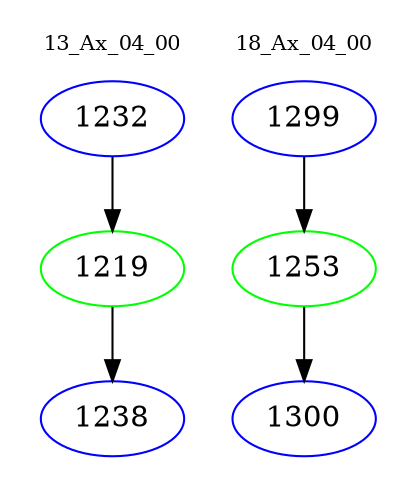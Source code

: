 digraph{
subgraph cluster_0 {
color = white
label = "13_Ax_04_00";
fontsize=10;
T0_1232 [label="1232", color="blue"]
T0_1232 -> T0_1219 [color="black"]
T0_1219 [label="1219", color="green"]
T0_1219 -> T0_1238 [color="black"]
T0_1238 [label="1238", color="blue"]
}
subgraph cluster_1 {
color = white
label = "18_Ax_04_00";
fontsize=10;
T1_1299 [label="1299", color="blue"]
T1_1299 -> T1_1253 [color="black"]
T1_1253 [label="1253", color="green"]
T1_1253 -> T1_1300 [color="black"]
T1_1300 [label="1300", color="blue"]
}
}
